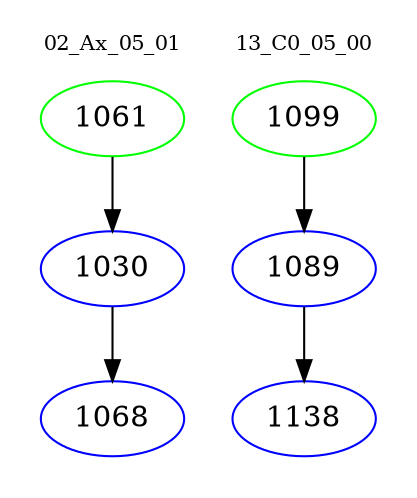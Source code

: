 digraph{
subgraph cluster_0 {
color = white
label = "02_Ax_05_01";
fontsize=10;
T0_1061 [label="1061", color="green"]
T0_1061 -> T0_1030 [color="black"]
T0_1030 [label="1030", color="blue"]
T0_1030 -> T0_1068 [color="black"]
T0_1068 [label="1068", color="blue"]
}
subgraph cluster_1 {
color = white
label = "13_C0_05_00";
fontsize=10;
T1_1099 [label="1099", color="green"]
T1_1099 -> T1_1089 [color="black"]
T1_1089 [label="1089", color="blue"]
T1_1089 -> T1_1138 [color="black"]
T1_1138 [label="1138", color="blue"]
}
}
